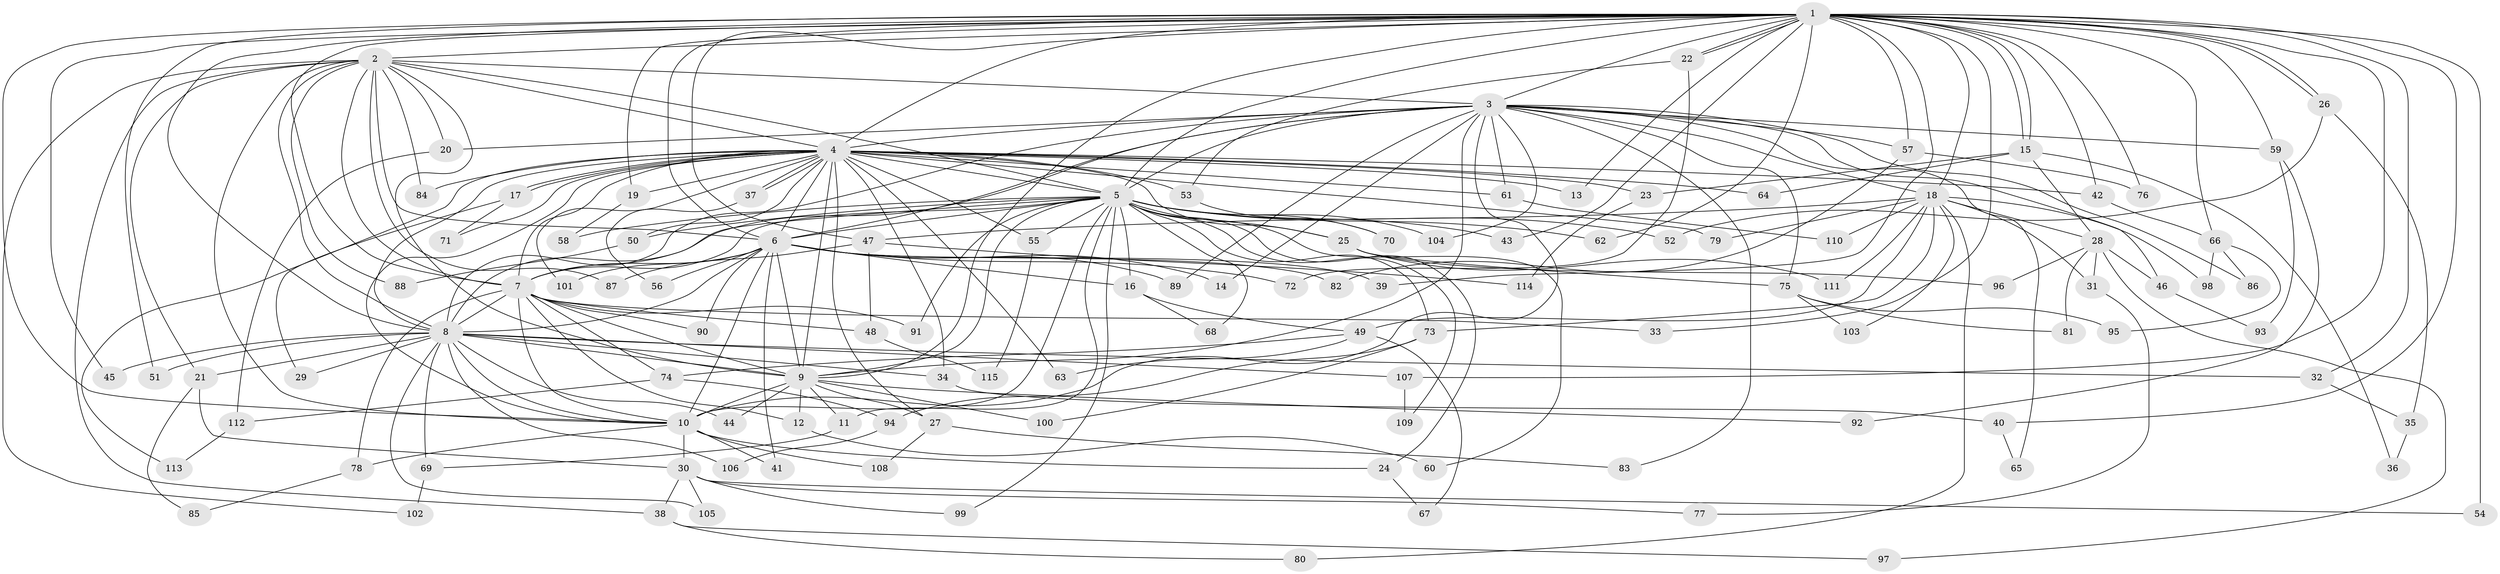 // Generated by graph-tools (version 1.1) at 2025/10/02/27/25 16:10:58]
// undirected, 115 vertices, 255 edges
graph export_dot {
graph [start="1"]
  node [color=gray90,style=filled];
  1;
  2;
  3;
  4;
  5;
  6;
  7;
  8;
  9;
  10;
  11;
  12;
  13;
  14;
  15;
  16;
  17;
  18;
  19;
  20;
  21;
  22;
  23;
  24;
  25;
  26;
  27;
  28;
  29;
  30;
  31;
  32;
  33;
  34;
  35;
  36;
  37;
  38;
  39;
  40;
  41;
  42;
  43;
  44;
  45;
  46;
  47;
  48;
  49;
  50;
  51;
  52;
  53;
  54;
  55;
  56;
  57;
  58;
  59;
  60;
  61;
  62;
  63;
  64;
  65;
  66;
  67;
  68;
  69;
  70;
  71;
  72;
  73;
  74;
  75;
  76;
  77;
  78;
  79;
  80;
  81;
  82;
  83;
  84;
  85;
  86;
  87;
  88;
  89;
  90;
  91;
  92;
  93;
  94;
  95;
  96;
  97;
  98;
  99;
  100;
  101;
  102;
  103;
  104;
  105;
  106;
  107;
  108;
  109;
  110;
  111;
  112;
  113;
  114;
  115;
  1 -- 2;
  1 -- 3;
  1 -- 4;
  1 -- 5;
  1 -- 6;
  1 -- 7;
  1 -- 8;
  1 -- 9;
  1 -- 10;
  1 -- 13;
  1 -- 15;
  1 -- 15;
  1 -- 18;
  1 -- 19;
  1 -- 22;
  1 -- 22;
  1 -- 26;
  1 -- 26;
  1 -- 32;
  1 -- 33;
  1 -- 39;
  1 -- 40;
  1 -- 42;
  1 -- 43;
  1 -- 45;
  1 -- 47;
  1 -- 51;
  1 -- 54;
  1 -- 57;
  1 -- 59;
  1 -- 62;
  1 -- 66;
  1 -- 76;
  1 -- 107;
  2 -- 3;
  2 -- 4;
  2 -- 5;
  2 -- 6;
  2 -- 7;
  2 -- 8;
  2 -- 9;
  2 -- 10;
  2 -- 20;
  2 -- 21;
  2 -- 38;
  2 -- 84;
  2 -- 87;
  2 -- 88;
  2 -- 102;
  3 -- 4;
  3 -- 5;
  3 -- 6;
  3 -- 7;
  3 -- 8;
  3 -- 9;
  3 -- 10;
  3 -- 14;
  3 -- 18;
  3 -- 20;
  3 -- 46;
  3 -- 57;
  3 -- 59;
  3 -- 61;
  3 -- 65;
  3 -- 75;
  3 -- 83;
  3 -- 86;
  3 -- 89;
  3 -- 104;
  4 -- 5;
  4 -- 6;
  4 -- 7;
  4 -- 8;
  4 -- 9;
  4 -- 10;
  4 -- 13;
  4 -- 17;
  4 -- 17;
  4 -- 19;
  4 -- 23;
  4 -- 25;
  4 -- 27;
  4 -- 34;
  4 -- 37;
  4 -- 37;
  4 -- 42;
  4 -- 50;
  4 -- 53;
  4 -- 55;
  4 -- 61;
  4 -- 63;
  4 -- 64;
  4 -- 71;
  4 -- 79;
  4 -- 84;
  4 -- 101;
  4 -- 113;
  5 -- 6;
  5 -- 7;
  5 -- 8;
  5 -- 9;
  5 -- 10;
  5 -- 11;
  5 -- 16;
  5 -- 24;
  5 -- 25;
  5 -- 43;
  5 -- 50;
  5 -- 52;
  5 -- 55;
  5 -- 58;
  5 -- 60;
  5 -- 62;
  5 -- 68;
  5 -- 70;
  5 -- 73;
  5 -- 91;
  5 -- 99;
  5 -- 104;
  5 -- 109;
  6 -- 7;
  6 -- 8;
  6 -- 9;
  6 -- 10;
  6 -- 14;
  6 -- 16;
  6 -- 39;
  6 -- 41;
  6 -- 56;
  6 -- 72;
  6 -- 82;
  6 -- 89;
  6 -- 90;
  6 -- 101;
  7 -- 8;
  7 -- 9;
  7 -- 10;
  7 -- 12;
  7 -- 33;
  7 -- 48;
  7 -- 74;
  7 -- 78;
  7 -- 90;
  7 -- 91;
  8 -- 9;
  8 -- 10;
  8 -- 21;
  8 -- 29;
  8 -- 32;
  8 -- 34;
  8 -- 44;
  8 -- 45;
  8 -- 51;
  8 -- 69;
  8 -- 105;
  8 -- 106;
  8 -- 107;
  9 -- 10;
  9 -- 11;
  9 -- 12;
  9 -- 27;
  9 -- 44;
  9 -- 92;
  9 -- 100;
  10 -- 24;
  10 -- 30;
  10 -- 41;
  10 -- 78;
  10 -- 108;
  11 -- 69;
  12 -- 60;
  15 -- 23;
  15 -- 28;
  15 -- 36;
  15 -- 64;
  16 -- 49;
  16 -- 68;
  17 -- 29;
  17 -- 71;
  18 -- 28;
  18 -- 31;
  18 -- 47;
  18 -- 49;
  18 -- 73;
  18 -- 79;
  18 -- 80;
  18 -- 98;
  18 -- 103;
  18 -- 110;
  18 -- 111;
  19 -- 58;
  20 -- 112;
  21 -- 30;
  21 -- 85;
  22 -- 53;
  22 -- 72;
  23 -- 114;
  24 -- 67;
  25 -- 75;
  25 -- 96;
  25 -- 111;
  26 -- 35;
  26 -- 52;
  27 -- 83;
  27 -- 108;
  28 -- 31;
  28 -- 46;
  28 -- 81;
  28 -- 96;
  28 -- 97;
  30 -- 38;
  30 -- 54;
  30 -- 77;
  30 -- 99;
  30 -- 105;
  31 -- 77;
  32 -- 35;
  34 -- 40;
  35 -- 36;
  37 -- 56;
  38 -- 80;
  38 -- 97;
  40 -- 65;
  42 -- 66;
  46 -- 93;
  47 -- 48;
  47 -- 87;
  47 -- 114;
  48 -- 115;
  49 -- 63;
  49 -- 67;
  49 -- 74;
  50 -- 88;
  53 -- 70;
  55 -- 115;
  57 -- 76;
  57 -- 82;
  59 -- 92;
  59 -- 93;
  61 -- 110;
  66 -- 86;
  66 -- 95;
  66 -- 98;
  69 -- 102;
  73 -- 94;
  73 -- 100;
  74 -- 94;
  74 -- 112;
  75 -- 81;
  75 -- 95;
  75 -- 103;
  78 -- 85;
  94 -- 106;
  107 -- 109;
  112 -- 113;
}
